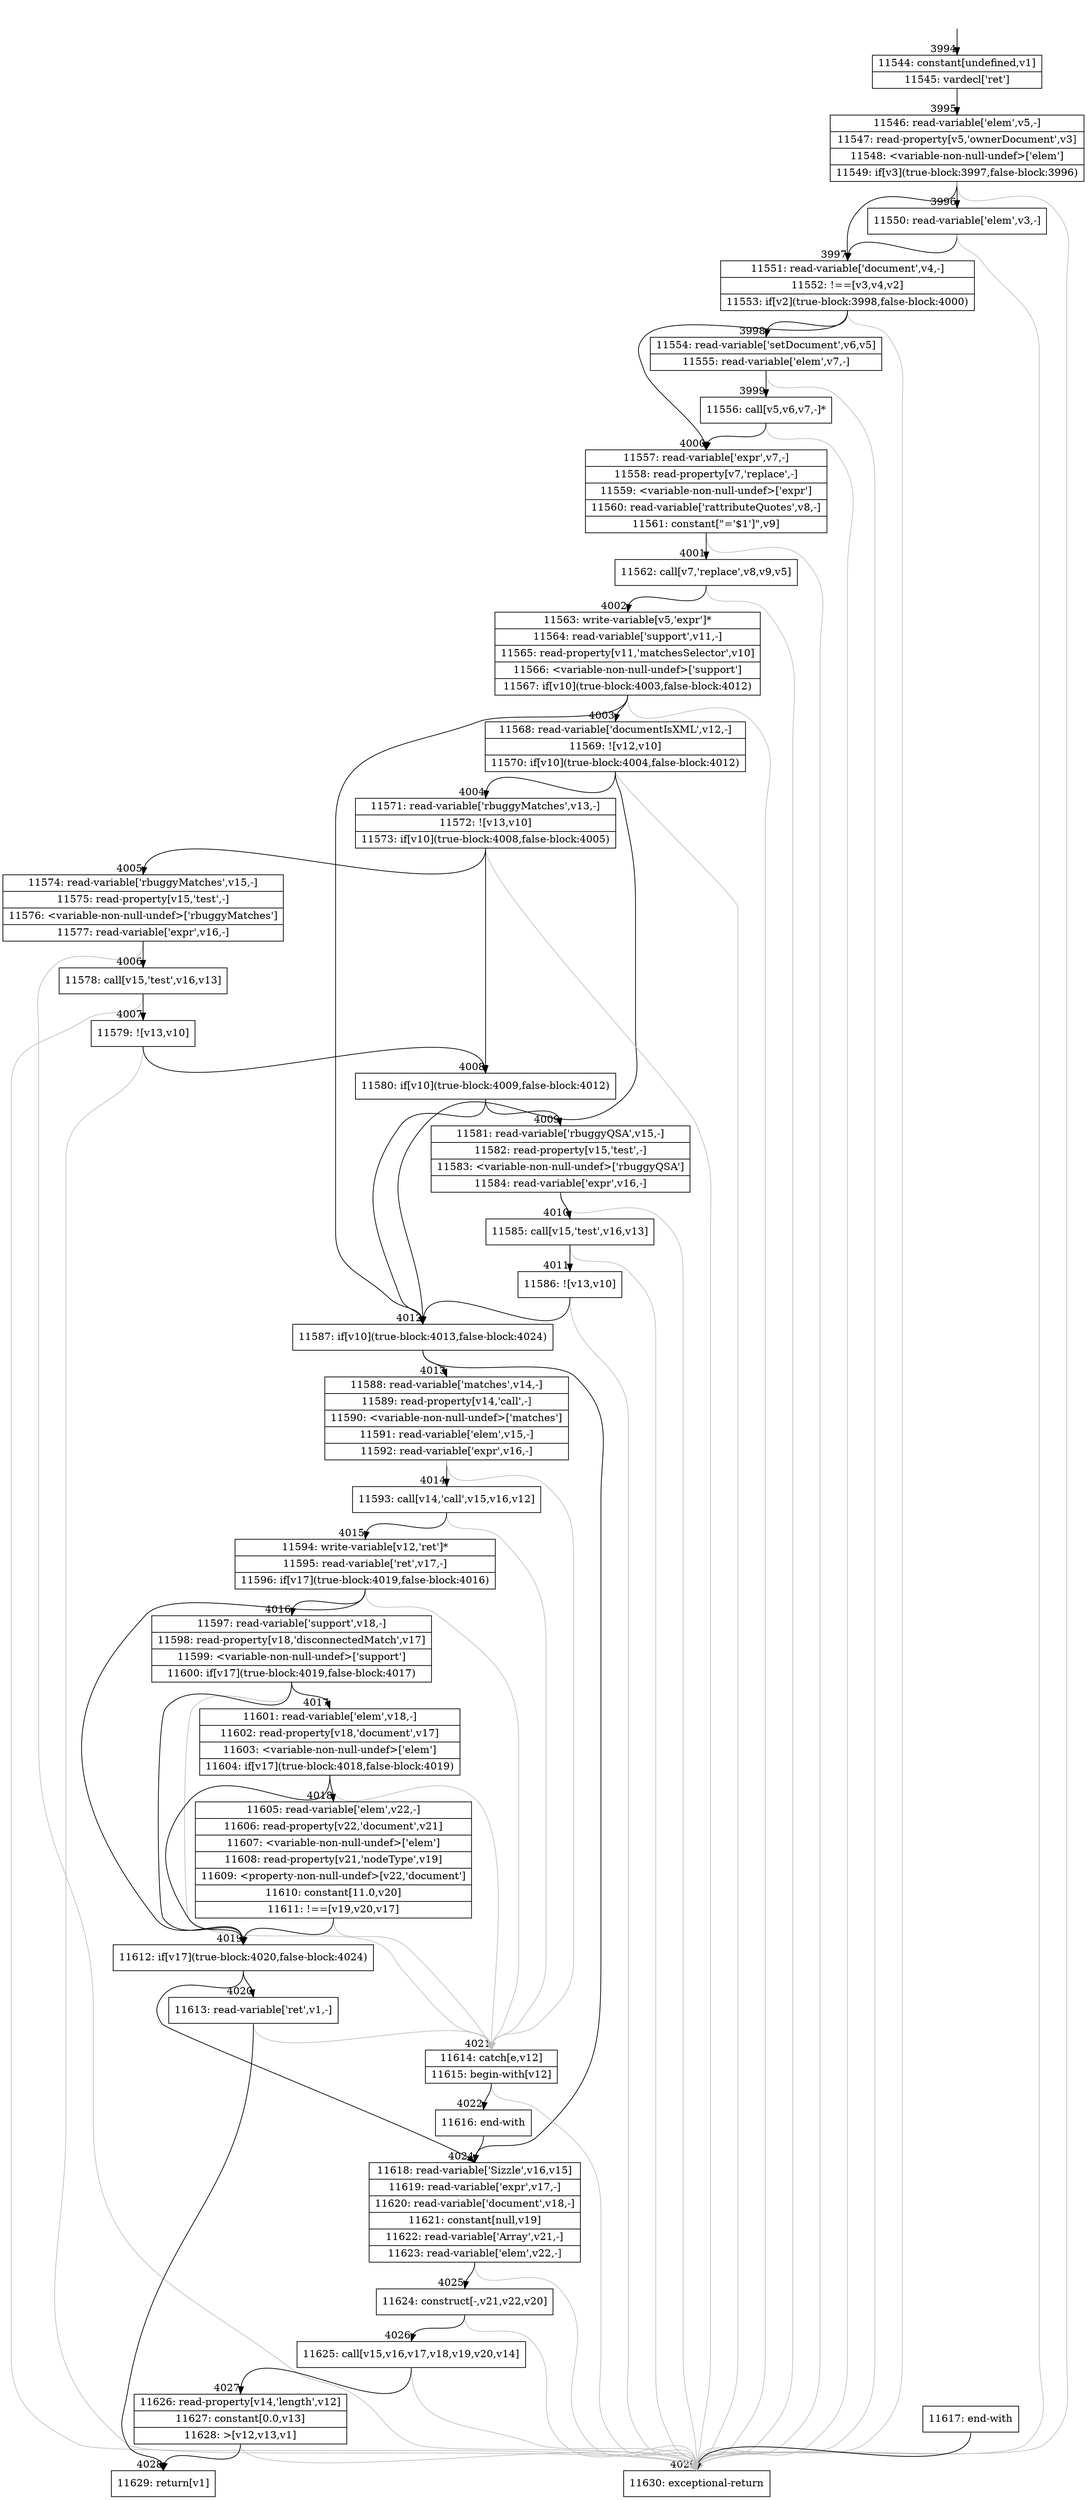 digraph {
rankdir="TD"
BB_entry259[shape=none,label=""];
BB_entry259 -> BB3994 [tailport=s, headport=n, headlabel="    3994"]
BB3994 [shape=record label="{11544: constant[undefined,v1]|11545: vardecl['ret']}" ] 
BB3994 -> BB3995 [tailport=s, headport=n, headlabel="      3995"]
BB3995 [shape=record label="{11546: read-variable['elem',v5,-]|11547: read-property[v5,'ownerDocument',v3]|11548: \<variable-non-null-undef\>['elem']|11549: if[v3](true-block:3997,false-block:3996)}" ] 
BB3995 -> BB3997 [tailport=s, headport=n, headlabel="      3997"]
BB3995 -> BB3996 [tailport=s, headport=n, headlabel="      3996"]
BB3995 -> BB4029 [tailport=s, headport=n, color=gray, headlabel="      4029"]
BB3996 [shape=record label="{11550: read-variable['elem',v3,-]}" ] 
BB3996 -> BB3997 [tailport=s, headport=n]
BB3996 -> BB4029 [tailport=s, headport=n, color=gray]
BB3997 [shape=record label="{11551: read-variable['document',v4,-]|11552: !==[v3,v4,v2]|11553: if[v2](true-block:3998,false-block:4000)}" ] 
BB3997 -> BB3998 [tailport=s, headport=n, headlabel="      3998"]
BB3997 -> BB4000 [tailport=s, headport=n, headlabel="      4000"]
BB3997 -> BB4029 [tailport=s, headport=n, color=gray]
BB3998 [shape=record label="{11554: read-variable['setDocument',v6,v5]|11555: read-variable['elem',v7,-]}" ] 
BB3998 -> BB3999 [tailport=s, headport=n, headlabel="      3999"]
BB3998 -> BB4029 [tailport=s, headport=n, color=gray]
BB3999 [shape=record label="{11556: call[v5,v6,v7,-]*}" ] 
BB3999 -> BB4000 [tailport=s, headport=n]
BB3999 -> BB4029 [tailport=s, headport=n, color=gray]
BB4000 [shape=record label="{11557: read-variable['expr',v7,-]|11558: read-property[v7,'replace',-]|11559: \<variable-non-null-undef\>['expr']|11560: read-variable['rattributeQuotes',v8,-]|11561: constant[\"='$1']\",v9]}" ] 
BB4000 -> BB4001 [tailport=s, headport=n, headlabel="      4001"]
BB4000 -> BB4029 [tailport=s, headport=n, color=gray]
BB4001 [shape=record label="{11562: call[v7,'replace',v8,v9,v5]}" ] 
BB4001 -> BB4002 [tailport=s, headport=n, headlabel="      4002"]
BB4001 -> BB4029 [tailport=s, headport=n, color=gray]
BB4002 [shape=record label="{11563: write-variable[v5,'expr']*|11564: read-variable['support',v11,-]|11565: read-property[v11,'matchesSelector',v10]|11566: \<variable-non-null-undef\>['support']|11567: if[v10](true-block:4003,false-block:4012)}" ] 
BB4002 -> BB4012 [tailport=s, headport=n, headlabel="      4012"]
BB4002 -> BB4003 [tailport=s, headport=n, headlabel="      4003"]
BB4002 -> BB4029 [tailport=s, headport=n, color=gray]
BB4003 [shape=record label="{11568: read-variable['documentIsXML',v12,-]|11569: ![v12,v10]|11570: if[v10](true-block:4004,false-block:4012)}" ] 
BB4003 -> BB4012 [tailport=s, headport=n]
BB4003 -> BB4004 [tailport=s, headport=n, headlabel="      4004"]
BB4003 -> BB4029 [tailport=s, headport=n, color=gray]
BB4004 [shape=record label="{11571: read-variable['rbuggyMatches',v13,-]|11572: ![v13,v10]|11573: if[v10](true-block:4008,false-block:4005)}" ] 
BB4004 -> BB4008 [tailport=s, headport=n, headlabel="      4008"]
BB4004 -> BB4005 [tailport=s, headport=n, headlabel="      4005"]
BB4004 -> BB4029 [tailport=s, headport=n, color=gray]
BB4005 [shape=record label="{11574: read-variable['rbuggyMatches',v15,-]|11575: read-property[v15,'test',-]|11576: \<variable-non-null-undef\>['rbuggyMatches']|11577: read-variable['expr',v16,-]}" ] 
BB4005 -> BB4006 [tailport=s, headport=n, headlabel="      4006"]
BB4005 -> BB4029 [tailport=s, headport=n, color=gray]
BB4006 [shape=record label="{11578: call[v15,'test',v16,v13]}" ] 
BB4006 -> BB4007 [tailport=s, headport=n, headlabel="      4007"]
BB4006 -> BB4029 [tailport=s, headport=n, color=gray]
BB4007 [shape=record label="{11579: ![v13,v10]}" ] 
BB4007 -> BB4008 [tailport=s, headport=n]
BB4007 -> BB4029 [tailport=s, headport=n, color=gray]
BB4008 [shape=record label="{11580: if[v10](true-block:4009,false-block:4012)}" ] 
BB4008 -> BB4012 [tailport=s, headport=n]
BB4008 -> BB4009 [tailport=s, headport=n, headlabel="      4009"]
BB4009 [shape=record label="{11581: read-variable['rbuggyQSA',v15,-]|11582: read-property[v15,'test',-]|11583: \<variable-non-null-undef\>['rbuggyQSA']|11584: read-variable['expr',v16,-]}" ] 
BB4009 -> BB4010 [tailport=s, headport=n, headlabel="      4010"]
BB4009 -> BB4029 [tailport=s, headport=n, color=gray]
BB4010 [shape=record label="{11585: call[v15,'test',v16,v13]}" ] 
BB4010 -> BB4011 [tailport=s, headport=n, headlabel="      4011"]
BB4010 -> BB4029 [tailport=s, headport=n, color=gray]
BB4011 [shape=record label="{11586: ![v13,v10]}" ] 
BB4011 -> BB4012 [tailport=s, headport=n]
BB4011 -> BB4029 [tailport=s, headport=n, color=gray]
BB4012 [shape=record label="{11587: if[v10](true-block:4013,false-block:4024)}" ] 
BB4012 -> BB4013 [tailport=s, headport=n, headlabel="      4013"]
BB4012 -> BB4024 [tailport=s, headport=n, headlabel="      4024"]
BB4013 [shape=record label="{11588: read-variable['matches',v14,-]|11589: read-property[v14,'call',-]|11590: \<variable-non-null-undef\>['matches']|11591: read-variable['elem',v15,-]|11592: read-variable['expr',v16,-]}" ] 
BB4013 -> BB4014 [tailport=s, headport=n, headlabel="      4014"]
BB4013 -> BB4021 [tailport=s, headport=n, color=gray, headlabel="      4021"]
BB4014 [shape=record label="{11593: call[v14,'call',v15,v16,v12]}" ] 
BB4014 -> BB4015 [tailport=s, headport=n, headlabel="      4015"]
BB4014 -> BB4021 [tailport=s, headport=n, color=gray]
BB4015 [shape=record label="{11594: write-variable[v12,'ret']*|11595: read-variable['ret',v17,-]|11596: if[v17](true-block:4019,false-block:4016)}" ] 
BB4015 -> BB4019 [tailport=s, headport=n, headlabel="      4019"]
BB4015 -> BB4016 [tailport=s, headport=n, headlabel="      4016"]
BB4015 -> BB4021 [tailport=s, headport=n, color=gray]
BB4016 [shape=record label="{11597: read-variable['support',v18,-]|11598: read-property[v18,'disconnectedMatch',v17]|11599: \<variable-non-null-undef\>['support']|11600: if[v17](true-block:4019,false-block:4017)}" ] 
BB4016 -> BB4019 [tailport=s, headport=n]
BB4016 -> BB4017 [tailport=s, headport=n, headlabel="      4017"]
BB4016 -> BB4021 [tailport=s, headport=n, color=gray]
BB4017 [shape=record label="{11601: read-variable['elem',v18,-]|11602: read-property[v18,'document',v17]|11603: \<variable-non-null-undef\>['elem']|11604: if[v17](true-block:4018,false-block:4019)}" ] 
BB4017 -> BB4019 [tailport=s, headport=n]
BB4017 -> BB4018 [tailport=s, headport=n, headlabel="      4018"]
BB4017 -> BB4021 [tailport=s, headport=n, color=gray]
BB4018 [shape=record label="{11605: read-variable['elem',v22,-]|11606: read-property[v22,'document',v21]|11607: \<variable-non-null-undef\>['elem']|11608: read-property[v21,'nodeType',v19]|11609: \<property-non-null-undef\>[v22,'document']|11610: constant[11.0,v20]|11611: !==[v19,v20,v17]}" ] 
BB4018 -> BB4019 [tailport=s, headport=n]
BB4018 -> BB4021 [tailport=s, headport=n, color=gray]
BB4019 [shape=record label="{11612: if[v17](true-block:4020,false-block:4024)}" ] 
BB4019 -> BB4020 [tailport=s, headport=n, headlabel="      4020"]
BB4019 -> BB4024 [tailport=s, headport=n]
BB4020 [shape=record label="{11613: read-variable['ret',v1,-]}" ] 
BB4020 -> BB4028 [tailport=s, headport=n, headlabel="      4028"]
BB4020 -> BB4021 [tailport=s, headport=n, color=gray]
BB4021 [shape=record label="{11614: catch[e,v12]|11615: begin-with[v12]}" ] 
BB4021 -> BB4022 [tailport=s, headport=n, headlabel="      4022"]
BB4021 -> BB4029 [tailport=s, headport=n, color=gray]
BB4022 [shape=record label="{11616: end-with}" ] 
BB4022 -> BB4024 [tailport=s, headport=n]
BB4023 [shape=record label="{11617: end-with}" ] 
BB4023 -> BB4029 [tailport=s, headport=n]
BB4024 [shape=record label="{11618: read-variable['Sizzle',v16,v15]|11619: read-variable['expr',v17,-]|11620: read-variable['document',v18,-]|11621: constant[null,v19]|11622: read-variable['Array',v21,-]|11623: read-variable['elem',v22,-]}" ] 
BB4024 -> BB4025 [tailport=s, headport=n, headlabel="      4025"]
BB4024 -> BB4029 [tailport=s, headport=n, color=gray]
BB4025 [shape=record label="{11624: construct[-,v21,v22,v20]}" ] 
BB4025 -> BB4026 [tailport=s, headport=n, headlabel="      4026"]
BB4025 -> BB4029 [tailport=s, headport=n, color=gray]
BB4026 [shape=record label="{11625: call[v15,v16,v17,v18,v19,v20,v14]}" ] 
BB4026 -> BB4027 [tailport=s, headport=n, headlabel="      4027"]
BB4026 -> BB4029 [tailport=s, headport=n, color=gray]
BB4027 [shape=record label="{11626: read-property[v14,'length',v12]|11627: constant[0.0,v13]|11628: \>[v12,v13,v1]}" ] 
BB4027 -> BB4028 [tailport=s, headport=n]
BB4027 -> BB4029 [tailport=s, headport=n, color=gray]
BB4028 [shape=record label="{11629: return[v1]}" ] 
BB4029 [shape=record label="{11630: exceptional-return}" ] 
}

